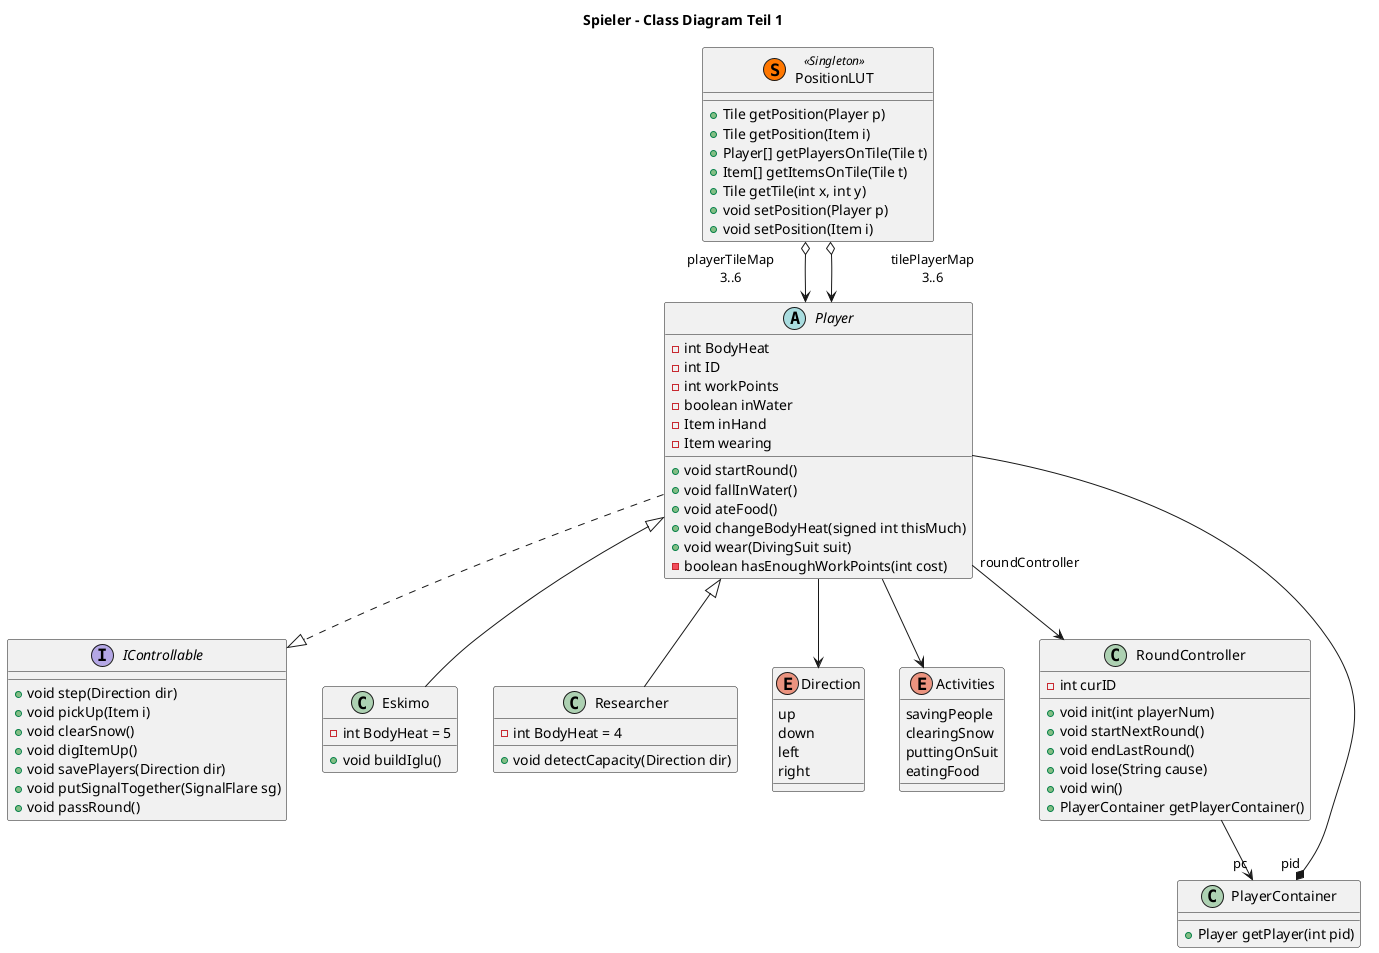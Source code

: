 @startuml 

title Spieler - Class Diagram Teil 1

Interface IControllable {
    +void step(Direction dir) 
    +void pickUp(Item i) 
    +void clearSnow() 
    +void digItemUp() 
    +void savePlayers(Direction dir) 
    +void putSignalTogether(SignalFlare sg) 
    +void passRound() 
}
Player ..|> IControllable

abstract class Player { 
    -int BodyHeat 
    -int ID 
    -int workPoints 
    -boolean inWater 
    -Item inHand 
    -Item wearing 
    +void startRound() 
    +void fallInWater() 
    +void ateFood() 
    +void changeBodyHeat(signed int thisMuch) 
    +void wear(DivingSuit suit) 
    -boolean hasEnoughWorkPoints(int cost) 
} 

class Eskimo { 
    -int BodyHeat = 5 
    +void buildIglu() 
} 

class Researcher { 
    -int BodyHeat = 4 
    +void detectCapacity(Direction dir) 
} 

Player --> Direction 

class PlayerContainer { 
    +Player getPlayer(int pid) 
} 

PlayerContainer "pid" *-- Player 
Player <|-- Eskimo 
Player <|-- Researcher 

enum Activities { 
    savingPeople 
    clearingSnow 
    puttingOnSuit 
    eatingFood 
} 


enum Direction { 
    up 
    down 
    left 
    right 
} 

Player --> Activities 

class PositionLUT << (S,#FF7700) Singleton >> { 
    +Tile getPosition(Player p) 
    +Tile getPosition(Item i) 
    +Player[] getPlayersOnTile(Tile t) 
    +Item[] getItemsOnTile(Tile t) 
    +Tile getTile(int x, int y) 
    +void setPosition(Player p) 
    +void setPosition(Item i) 
} 

PositionLUT "\tplayerTileMap        \n\t3..6        " o--> Player 
PositionLUT "\t\ttilePlayerMap   \n\t\t3..6   " o--> Player 

class RoundController { 
    -int curID 
    +void init(int playerNum) 
    +void startNextRound() 
    +void endLastRound()
    +void lose(String cause) 
    +void win() 
    +PlayerContainer getPlayerContainer() 
} 

RoundController --> "pc"PlayerContainer 
Player "roundController"--> RoundController 

@enduml
